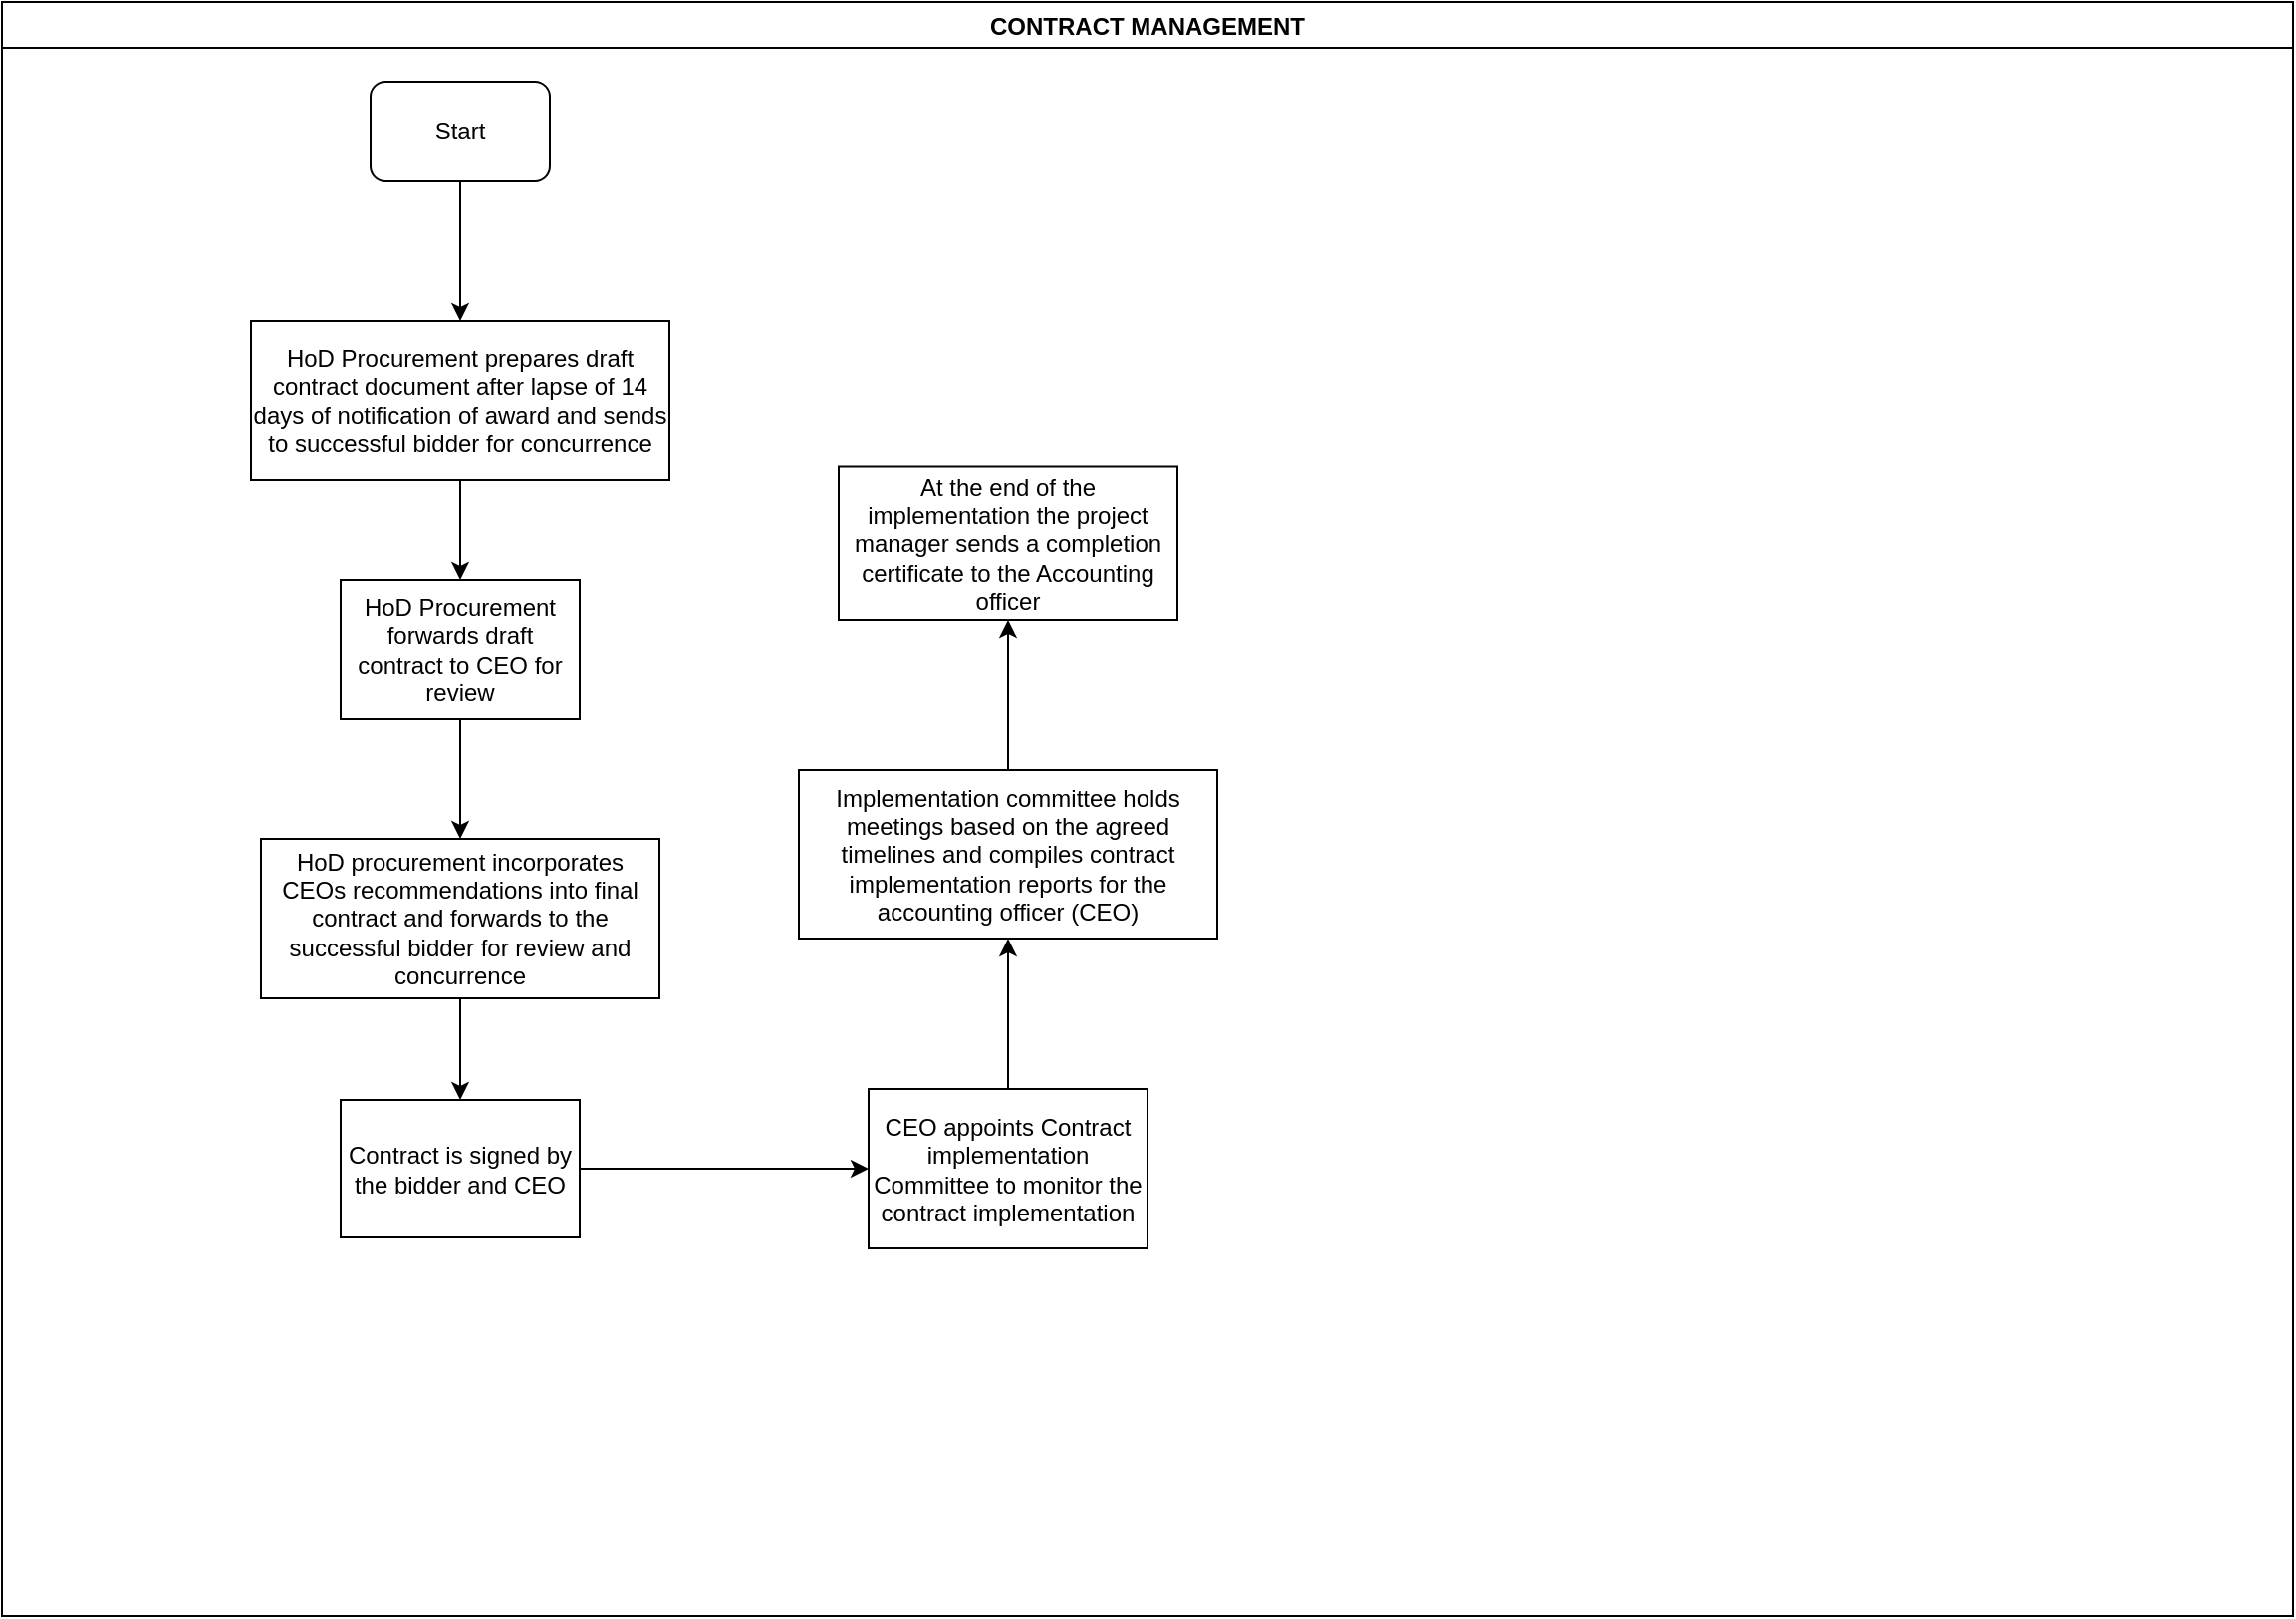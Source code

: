<mxfile version="13.10.9" type="github">
  <diagram id="TfBRKVqigtajWfXstnEd" name="Page-1">
    <mxGraphModel dx="1038" dy="547" grid="1" gridSize="10" guides="1" tooltips="1" connect="1" arrows="1" fold="1" page="1" pageScale="1" pageWidth="1169" pageHeight="827" math="0" shadow="0">
      <root>
        <mxCell id="0" />
        <mxCell id="1" parent="0" />
        <mxCell id="GDgMGsqKDlrENk5VtVOn-1" value="CONTRACT MANAGEMENT" style="swimlane;" vertex="1" parent="1">
          <mxGeometry x="10" y="10" width="1150" height="810" as="geometry" />
        </mxCell>
        <mxCell id="GDgMGsqKDlrENk5VtVOn-2" value="Start" style="rounded=1;whiteSpace=wrap;html=1;" vertex="1" parent="GDgMGsqKDlrENk5VtVOn-1">
          <mxGeometry x="185" y="40" width="90" height="50" as="geometry" />
        </mxCell>
        <mxCell id="GDgMGsqKDlrENk5VtVOn-5" value="HoD Procurement prepares draft contract document after lapse of 14 days of notification of award and sends to successful bidder for concurrence" style="rounded=0;whiteSpace=wrap;html=1;" vertex="1" parent="GDgMGsqKDlrENk5VtVOn-1">
          <mxGeometry x="125" y="160" width="210" height="80" as="geometry" />
        </mxCell>
        <mxCell id="GDgMGsqKDlrENk5VtVOn-4" value="" style="edgeStyle=orthogonalEdgeStyle;rounded=0;orthogonalLoop=1;jettySize=auto;html=1;" edge="1" parent="GDgMGsqKDlrENk5VtVOn-1" source="GDgMGsqKDlrENk5VtVOn-2" target="GDgMGsqKDlrENk5VtVOn-5">
          <mxGeometry relative="1" as="geometry">
            <mxPoint x="230" y="165" as="targetPoint" />
          </mxGeometry>
        </mxCell>
        <mxCell id="GDgMGsqKDlrENk5VtVOn-6" value="HoD Procurement forwards draft contract to CEO for review" style="whiteSpace=wrap;html=1;rounded=0;" vertex="1" parent="GDgMGsqKDlrENk5VtVOn-1">
          <mxGeometry x="170" y="290" width="120" height="70" as="geometry" />
        </mxCell>
        <mxCell id="GDgMGsqKDlrENk5VtVOn-7" value="" style="edgeStyle=orthogonalEdgeStyle;rounded=0;orthogonalLoop=1;jettySize=auto;html=1;" edge="1" parent="GDgMGsqKDlrENk5VtVOn-1" source="GDgMGsqKDlrENk5VtVOn-5" target="GDgMGsqKDlrENk5VtVOn-6">
          <mxGeometry relative="1" as="geometry" />
        </mxCell>
        <mxCell id="GDgMGsqKDlrENk5VtVOn-8" value="HoD procurement incorporates CEOs recommendations into final contract and forwards to the successful bidder for review and concurrence" style="whiteSpace=wrap;html=1;rounded=0;" vertex="1" parent="GDgMGsqKDlrENk5VtVOn-1">
          <mxGeometry x="130" y="420" width="200" height="80" as="geometry" />
        </mxCell>
        <mxCell id="GDgMGsqKDlrENk5VtVOn-9" value="" style="edgeStyle=orthogonalEdgeStyle;rounded=0;orthogonalLoop=1;jettySize=auto;html=1;" edge="1" parent="GDgMGsqKDlrENk5VtVOn-1" source="GDgMGsqKDlrENk5VtVOn-6" target="GDgMGsqKDlrENk5VtVOn-8">
          <mxGeometry relative="1" as="geometry" />
        </mxCell>
        <mxCell id="GDgMGsqKDlrENk5VtVOn-10" value="Contract is signed by the bidder and CEO" style="whiteSpace=wrap;html=1;rounded=0;" vertex="1" parent="GDgMGsqKDlrENk5VtVOn-1">
          <mxGeometry x="170" y="551" width="120" height="69" as="geometry" />
        </mxCell>
        <mxCell id="GDgMGsqKDlrENk5VtVOn-11" value="" style="edgeStyle=orthogonalEdgeStyle;rounded=0;orthogonalLoop=1;jettySize=auto;html=1;" edge="1" parent="GDgMGsqKDlrENk5VtVOn-1" source="GDgMGsqKDlrENk5VtVOn-8" target="GDgMGsqKDlrENk5VtVOn-10">
          <mxGeometry relative="1" as="geometry" />
        </mxCell>
        <mxCell id="GDgMGsqKDlrENk5VtVOn-12" value="CEO appoints Contract implementation Committee to monitor the contract implementation" style="whiteSpace=wrap;html=1;rounded=0;" vertex="1" parent="GDgMGsqKDlrENk5VtVOn-1">
          <mxGeometry x="435" y="545.5" width="140" height="80" as="geometry" />
        </mxCell>
        <mxCell id="GDgMGsqKDlrENk5VtVOn-13" value="" style="edgeStyle=orthogonalEdgeStyle;rounded=0;orthogonalLoop=1;jettySize=auto;html=1;" edge="1" parent="GDgMGsqKDlrENk5VtVOn-1" source="GDgMGsqKDlrENk5VtVOn-10" target="GDgMGsqKDlrENk5VtVOn-12">
          <mxGeometry relative="1" as="geometry" />
        </mxCell>
        <mxCell id="GDgMGsqKDlrENk5VtVOn-19" value="" style="edgeStyle=orthogonalEdgeStyle;rounded=0;orthogonalLoop=1;jettySize=auto;html=1;" edge="1" parent="1" source="GDgMGsqKDlrENk5VtVOn-16" target="GDgMGsqKDlrENk5VtVOn-18">
          <mxGeometry relative="1" as="geometry" />
        </mxCell>
        <mxCell id="GDgMGsqKDlrENk5VtVOn-16" value="Implementation committee holds meetings based on the agreed timelines and compiles contract implementation reports for the accounting officer (CEO)" style="whiteSpace=wrap;html=1;rounded=0;" vertex="1" parent="1">
          <mxGeometry x="410" y="395.5" width="210" height="84.5" as="geometry" />
        </mxCell>
        <mxCell id="GDgMGsqKDlrENk5VtVOn-17" value="" style="edgeStyle=orthogonalEdgeStyle;rounded=0;orthogonalLoop=1;jettySize=auto;html=1;" edge="1" parent="1" source="GDgMGsqKDlrENk5VtVOn-12" target="GDgMGsqKDlrENk5VtVOn-16">
          <mxGeometry relative="1" as="geometry" />
        </mxCell>
        <mxCell id="GDgMGsqKDlrENk5VtVOn-18" value="At the end of the implementation the project manager sends a completion certificate to the Accounting officer" style="whiteSpace=wrap;html=1;rounded=0;" vertex="1" parent="1">
          <mxGeometry x="430" y="243.25" width="170" height="76.75" as="geometry" />
        </mxCell>
      </root>
    </mxGraphModel>
  </diagram>
</mxfile>
